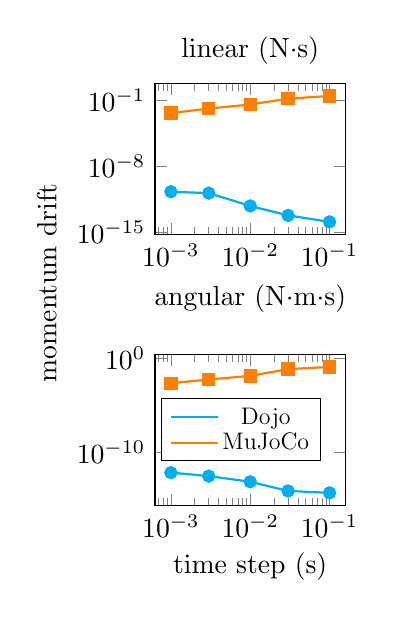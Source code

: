 \begin{tikzpicture}
    \node[label={[label distance=0.5cm,text depth=-1ex,rotate=+90]right:momentum drift}] at (-1.5,-2.5) {};
   \begin{axis}[
    height=3.5cm, 
    width=4.00cm,
    title={linear ($\mbox{N}{\cdot}\mbox{s}$)},
    title style={at={(axis description cs:0.5,+0.95)},anchor=south},
    % ylabel=momentum drift,
    x label style={at={(axis description cs:0.5,+0.1)},anchor=north},
    y label style={at={(axis description cs:+0.2,-0.9)},anchor=west},
    name=plot1,
    xmode=log,
    ymode=log, 
    % ymin={1.0e-15}, 
    % ymax={10.0}, 
    ]

    \addplot+[thick, color=cyan, mark options={cyan}]
        table[row sep={\\}]
        {
            \\
            0.1   1.324e-14  \\
            0.03   6.375e-14  \\
            0.01  6.334e-13  \\
            0.003  1.423e-11  \\
            0.001  2.012e-11  \\
        }
        ;
    % \addlegendentry {Dojo}
    \addplot+[thick, color=orange, mark options={orange}]
        table[row sep={\\}]
        {
            \\
            0.1     0.254  \\
            0.03     0.133  \\
            0.01    0.032  \\
            0.003    0.012  \\
            0.001   0.004  \\
            % 0.0   0.001  \\
            % 0.0  0.0  \\
            % 0.0  0.0  \\
        }
        ;
    \end{axis}

    \begin{axis}[
    height=3.5cm, 
    width=4.00cm,
    title={angular ($\mbox{N}{\cdot}\mbox{m}{\cdot}\mbox{s}$)},
    xlabel=time step (s),
    title style={at={(axis description cs:0.5,+1.10)},anchor=south},
    x label style={at={(axis description cs:0.5,-0.25)},anchor=north},
    y label style={at={(axis description cs:+0.53,.5)},anchor=south},
    name=plot2,
    legend style={font=\Large},
    legend style={at={(0.03,0.5)}, anchor=west},
    legend style={nodes={scale=0.60, transform shape}}, 
    legend image post style={mark=none},
    at=(plot1.below south west), anchor=above north west,
    xmode=log,
    ymode=log, 
    % ymin={1.0e-15}, 
    % ymax={10.0}, 
    ]

    \addplot+[thick, color=cyan, mark options={cyan}]
        table[row sep={\\}]
        {
            \\
            0.1    4.484e-15  \\
            0.03   7.108e-15  \\
            0.01   6.737e-14  \\
            0.003   2.703e-13  \\
            0.001  6.284e-13  \\
        }
        ;
    \addlegendentry {Dojo}
    \addplot+[thick, color=orange, mark options={orange}]
        table[row sep={\\}]
        {
            \\
            0.1      0.107  \\
            0.03      0.063  \\
            0.01     0.012  \\
            0.003     0.005  \\
            0.001    0.002  \\
            % 0.0    0.0  \\
            % 0.0   0.0  \\
            % 0.0  4.697e-5  \\
        }
        ;
    \addlegendentry {MuJoCo}
    \end{axis}
    
\end{tikzpicture}